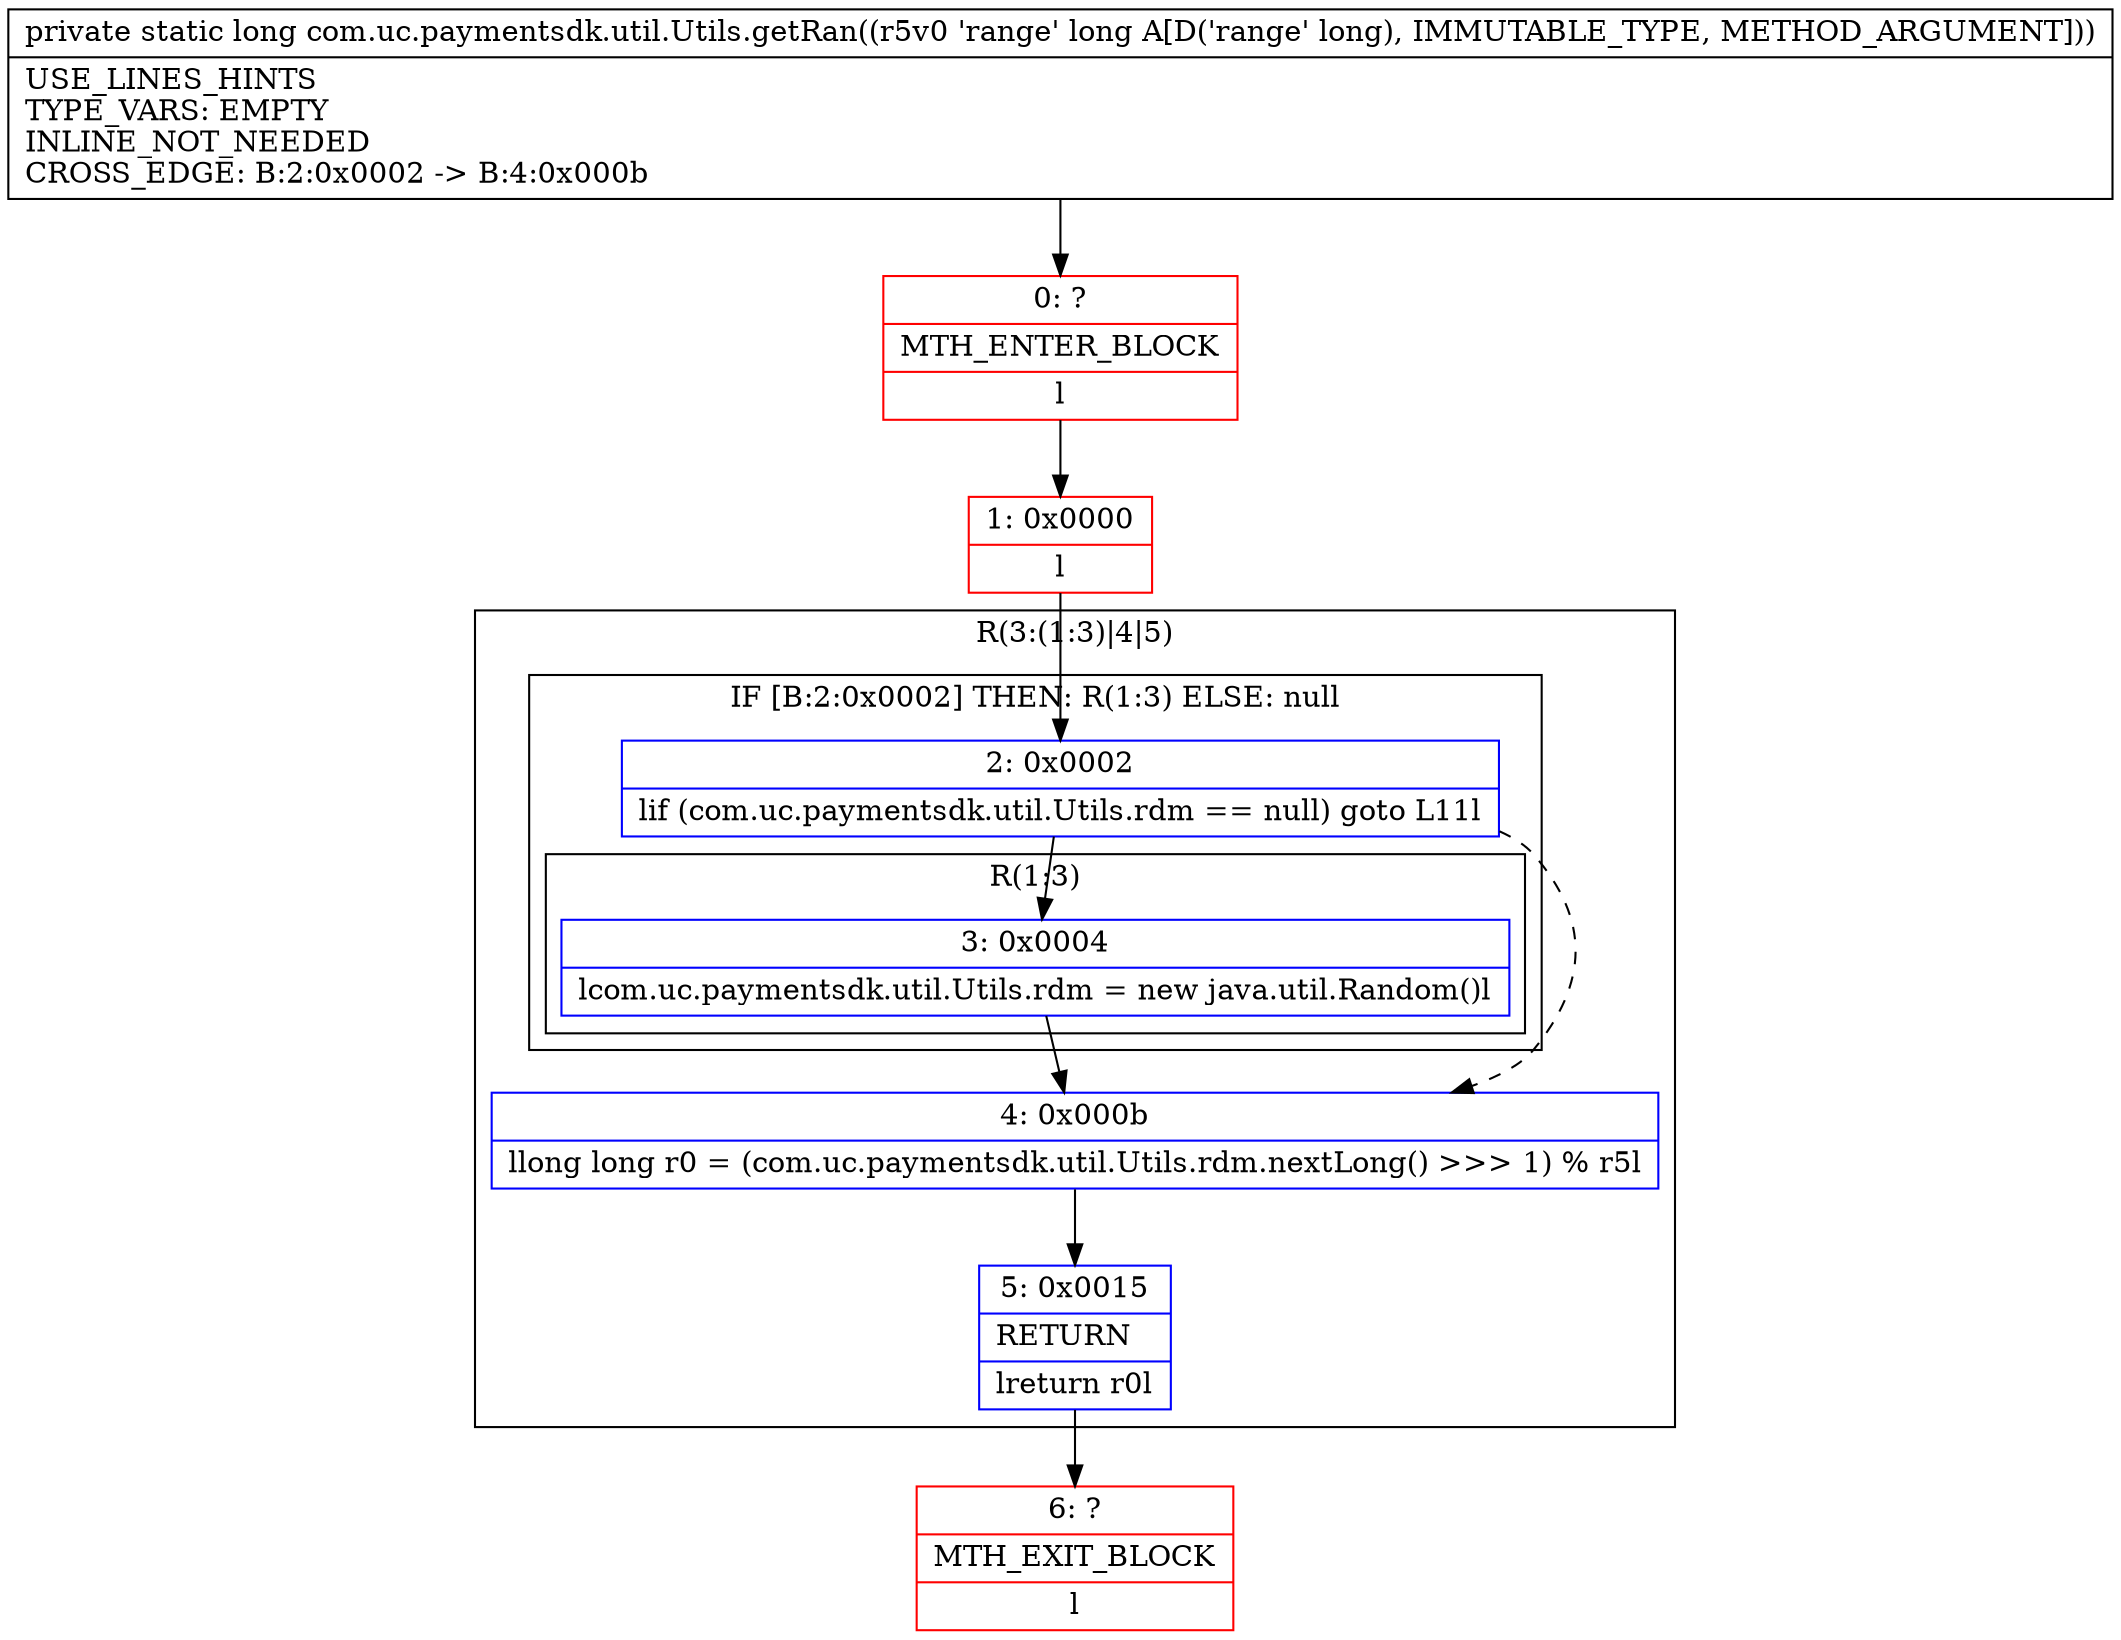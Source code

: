 digraph "CFG forcom.uc.paymentsdk.util.Utils.getRan(J)J" {
subgraph cluster_Region_1601389242 {
label = "R(3:(1:3)|4|5)";
node [shape=record,color=blue];
subgraph cluster_IfRegion_1608452741 {
label = "IF [B:2:0x0002] THEN: R(1:3) ELSE: null";
node [shape=record,color=blue];
Node_2 [shape=record,label="{2\:\ 0x0002|lif (com.uc.paymentsdk.util.Utils.rdm == null) goto L11l}"];
subgraph cluster_Region_219108070 {
label = "R(1:3)";
node [shape=record,color=blue];
Node_3 [shape=record,label="{3\:\ 0x0004|lcom.uc.paymentsdk.util.Utils.rdm = new java.util.Random()l}"];
}
}
Node_4 [shape=record,label="{4\:\ 0x000b|llong long r0 = (com.uc.paymentsdk.util.Utils.rdm.nextLong() \>\>\> 1) % r5l}"];
Node_5 [shape=record,label="{5\:\ 0x0015|RETURN\l|lreturn r0l}"];
}
Node_0 [shape=record,color=red,label="{0\:\ ?|MTH_ENTER_BLOCK\l|l}"];
Node_1 [shape=record,color=red,label="{1\:\ 0x0000|l}"];
Node_6 [shape=record,color=red,label="{6\:\ ?|MTH_EXIT_BLOCK\l|l}"];
MethodNode[shape=record,label="{private static long com.uc.paymentsdk.util.Utils.getRan((r5v0 'range' long A[D('range' long), IMMUTABLE_TYPE, METHOD_ARGUMENT]))  | USE_LINES_HINTS\lTYPE_VARS: EMPTY\lINLINE_NOT_NEEDED\lCROSS_EDGE: B:2:0x0002 \-\> B:4:0x000b\l}"];
MethodNode -> Node_0;
Node_2 -> Node_3;
Node_2 -> Node_4[style=dashed];
Node_3 -> Node_4;
Node_4 -> Node_5;
Node_5 -> Node_6;
Node_0 -> Node_1;
Node_1 -> Node_2;
}


